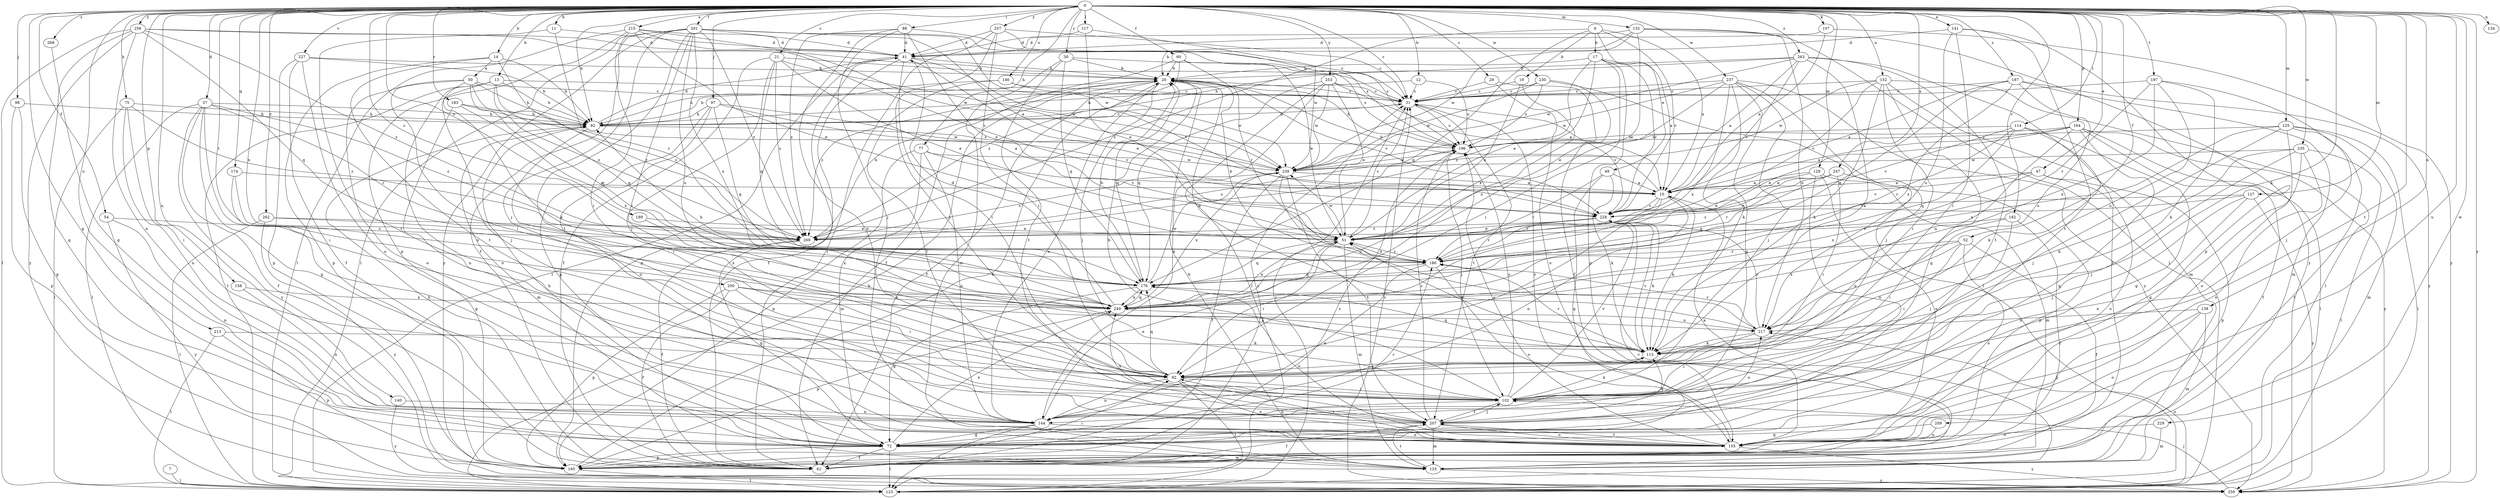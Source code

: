 strict digraph  {
0;
6;
7;
10;
11;
12;
13;
14;
17;
19;
20;
21;
29;
30;
31;
37;
41;
47;
49;
50;
51;
52;
54;
60;
61;
72;
75;
77;
82;
88;
92;
97;
98;
102;
107;
113;
114;
117;
123;
125;
127;
129;
132;
133;
134;
138;
140;
141;
144;
146;
152;
155;
158;
164;
165;
174;
176;
182;
183;
186;
187;
189;
196;
197;
200;
201;
207;
209;
213;
215;
217;
227;
228;
229;
230;
235;
237;
239;
247;
249;
253;
256;
257;
259;
262;
263;
268;
269;
0 -> 11  [label=b];
0 -> 12  [label=b];
0 -> 13  [label=b];
0 -> 14  [label=b];
0 -> 21  [label=c];
0 -> 29  [label=c];
0 -> 30  [label=c];
0 -> 31  [label=c];
0 -> 37  [label=d];
0 -> 47  [label=e];
0 -> 52  [label=f];
0 -> 54  [label=f];
0 -> 60  [label=f];
0 -> 72  [label=g];
0 -> 75  [label=h];
0 -> 77  [label=h];
0 -> 82  [label=h];
0 -> 88  [label=i];
0 -> 97  [label=j];
0 -> 98  [label=j];
0 -> 107  [label=k];
0 -> 113  [label=k];
0 -> 114  [label=l];
0 -> 117  [label=l];
0 -> 125  [label=m];
0 -> 127  [label=m];
0 -> 129  [label=m];
0 -> 132  [label=m];
0 -> 134  [label=n];
0 -> 138  [label=n];
0 -> 140  [label=n];
0 -> 141  [label=n];
0 -> 146  [label=o];
0 -> 152  [label=o];
0 -> 158  [label=p];
0 -> 164  [label=p];
0 -> 174  [label=q];
0 -> 182  [label=r];
0 -> 183  [label=r];
0 -> 187  [label=s];
0 -> 189  [label=s];
0 -> 197  [label=t];
0 -> 200  [label=t];
0 -> 201  [label=t];
0 -> 207  [label=t];
0 -> 209  [label=u];
0 -> 213  [label=u];
0 -> 215  [label=u];
0 -> 227  [label=v];
0 -> 229  [label=w];
0 -> 230  [label=w];
0 -> 235  [label=w];
0 -> 237  [label=w];
0 -> 247  [label=x];
0 -> 249  [label=x];
0 -> 253  [label=y];
0 -> 256  [label=y];
0 -> 257  [label=y];
0 -> 259  [label=y];
0 -> 262  [label=z];
0 -> 263  [label=z];
0 -> 268  [label=z];
0 -> 269  [label=z];
6 -> 10  [label=a];
6 -> 17  [label=b];
6 -> 19  [label=b];
6 -> 49  [label=e];
6 -> 176  [label=q];
6 -> 228  [label=v];
6 -> 269  [label=z];
7 -> 123  [label=l];
10 -> 20  [label=b];
10 -> 92  [label=i];
10 -> 113  [label=k];
10 -> 144  [label=n];
10 -> 186  [label=r];
10 -> 228  [label=v];
11 -> 41  [label=d];
11 -> 186  [label=r];
11 -> 207  [label=t];
12 -> 31  [label=c];
12 -> 82  [label=h];
12 -> 196  [label=s];
13 -> 31  [label=c];
13 -> 82  [label=h];
13 -> 102  [label=j];
13 -> 123  [label=l];
13 -> 155  [label=o];
13 -> 176  [label=q];
13 -> 269  [label=z];
14 -> 50  [label=e];
14 -> 82  [label=h];
14 -> 165  [label=p];
14 -> 186  [label=r];
14 -> 207  [label=t];
17 -> 10  [label=a];
17 -> 20  [label=b];
17 -> 51  [label=e];
17 -> 92  [label=i];
17 -> 165  [label=p];
17 -> 228  [label=v];
17 -> 249  [label=x];
19 -> 31  [label=c];
19 -> 51  [label=e];
19 -> 249  [label=x];
20 -> 31  [label=c];
20 -> 61  [label=f];
20 -> 102  [label=j];
20 -> 144  [label=n];
20 -> 176  [label=q];
20 -> 228  [label=v];
20 -> 269  [label=z];
21 -> 20  [label=b];
21 -> 51  [label=e];
21 -> 61  [label=f];
21 -> 102  [label=j];
21 -> 176  [label=q];
21 -> 239  [label=w];
21 -> 269  [label=z];
29 -> 31  [label=c];
29 -> 61  [label=f];
29 -> 155  [label=o];
30 -> 20  [label=b];
30 -> 133  [label=m];
30 -> 176  [label=q];
30 -> 196  [label=s];
30 -> 207  [label=t];
31 -> 82  [label=h];
31 -> 196  [label=s];
31 -> 207  [label=t];
31 -> 228  [label=v];
37 -> 61  [label=f];
37 -> 72  [label=g];
37 -> 82  [label=h];
37 -> 92  [label=i];
37 -> 123  [label=l];
37 -> 186  [label=r];
37 -> 259  [label=y];
37 -> 269  [label=z];
41 -> 20  [label=b];
41 -> 51  [label=e];
41 -> 61  [label=f];
41 -> 92  [label=i];
41 -> 123  [label=l];
41 -> 165  [label=p];
41 -> 228  [label=v];
47 -> 10  [label=a];
47 -> 155  [label=o];
47 -> 165  [label=p];
47 -> 228  [label=v];
47 -> 249  [label=x];
49 -> 10  [label=a];
49 -> 72  [label=g];
49 -> 113  [label=k];
49 -> 186  [label=r];
50 -> 31  [label=c];
50 -> 82  [label=h];
50 -> 92  [label=i];
50 -> 113  [label=k];
50 -> 155  [label=o];
50 -> 176  [label=q];
50 -> 269  [label=z];
51 -> 31  [label=c];
51 -> 92  [label=i];
51 -> 133  [label=m];
51 -> 176  [label=q];
51 -> 186  [label=r];
51 -> 239  [label=w];
52 -> 61  [label=f];
52 -> 92  [label=i];
52 -> 155  [label=o];
52 -> 186  [label=r];
52 -> 217  [label=u];
52 -> 249  [label=x];
54 -> 144  [label=n];
54 -> 259  [label=y];
54 -> 269  [label=z];
60 -> 20  [label=b];
60 -> 51  [label=e];
60 -> 61  [label=f];
60 -> 186  [label=r];
60 -> 269  [label=z];
61 -> 31  [label=c];
61 -> 82  [label=h];
72 -> 61  [label=f];
72 -> 82  [label=h];
72 -> 123  [label=l];
72 -> 133  [label=m];
72 -> 165  [label=p];
72 -> 186  [label=r];
72 -> 249  [label=x];
75 -> 82  [label=h];
75 -> 92  [label=i];
75 -> 123  [label=l];
75 -> 144  [label=n];
75 -> 269  [label=z];
77 -> 133  [label=m];
77 -> 144  [label=n];
77 -> 165  [label=p];
77 -> 228  [label=v];
77 -> 239  [label=w];
82 -> 20  [label=b];
82 -> 31  [label=c];
82 -> 41  [label=d];
82 -> 92  [label=i];
82 -> 133  [label=m];
82 -> 196  [label=s];
88 -> 31  [label=c];
88 -> 41  [label=d];
88 -> 51  [label=e];
88 -> 102  [label=j];
88 -> 144  [label=n];
88 -> 269  [label=z];
92 -> 102  [label=j];
92 -> 123  [label=l];
92 -> 144  [label=n];
92 -> 155  [label=o];
92 -> 176  [label=q];
97 -> 72  [label=g];
97 -> 82  [label=h];
97 -> 155  [label=o];
97 -> 176  [label=q];
97 -> 228  [label=v];
97 -> 239  [label=w];
98 -> 72  [label=g];
98 -> 82  [label=h];
98 -> 165  [label=p];
102 -> 20  [label=b];
102 -> 113  [label=k];
102 -> 144  [label=n];
102 -> 196  [label=s];
102 -> 207  [label=t];
102 -> 228  [label=v];
107 -> 10  [label=a];
107 -> 41  [label=d];
107 -> 259  [label=y];
113 -> 51  [label=e];
113 -> 92  [label=i];
113 -> 176  [label=q];
113 -> 186  [label=r];
113 -> 228  [label=v];
114 -> 72  [label=g];
114 -> 113  [label=k];
114 -> 176  [label=q];
114 -> 186  [label=r];
114 -> 196  [label=s];
114 -> 228  [label=v];
117 -> 41  [label=d];
117 -> 51  [label=e];
117 -> 239  [label=w];
123 -> 20  [label=b];
123 -> 31  [label=c];
123 -> 217  [label=u];
123 -> 228  [label=v];
125 -> 61  [label=f];
125 -> 102  [label=j];
125 -> 123  [label=l];
125 -> 133  [label=m];
125 -> 155  [label=o];
125 -> 196  [label=s];
125 -> 249  [label=x];
127 -> 102  [label=j];
127 -> 144  [label=n];
127 -> 228  [label=v];
127 -> 259  [label=y];
127 -> 269  [label=z];
129 -> 10  [label=a];
129 -> 51  [label=e];
129 -> 133  [label=m];
129 -> 144  [label=n];
129 -> 155  [label=o];
132 -> 20  [label=b];
132 -> 41  [label=d];
132 -> 51  [label=e];
132 -> 123  [label=l];
132 -> 217  [label=u];
132 -> 239  [label=w];
132 -> 259  [label=y];
133 -> 20  [label=b];
133 -> 207  [label=t];
133 -> 259  [label=y];
138 -> 72  [label=g];
138 -> 133  [label=m];
138 -> 155  [label=o];
138 -> 217  [label=u];
140 -> 144  [label=n];
140 -> 259  [label=y];
141 -> 41  [label=d];
141 -> 92  [label=i];
141 -> 165  [label=p];
141 -> 207  [label=t];
141 -> 217  [label=u];
144 -> 51  [label=e];
144 -> 72  [label=g];
144 -> 123  [label=l];
144 -> 155  [label=o];
146 -> 31  [label=c];
146 -> 82  [label=h];
146 -> 207  [label=t];
146 -> 239  [label=w];
152 -> 31  [label=c];
152 -> 72  [label=g];
152 -> 92  [label=i];
152 -> 113  [label=k];
152 -> 123  [label=l];
152 -> 133  [label=m];
152 -> 228  [label=v];
152 -> 239  [label=w];
155 -> 10  [label=a];
155 -> 31  [label=c];
155 -> 92  [label=i];
155 -> 196  [label=s];
155 -> 207  [label=t];
155 -> 259  [label=y];
158 -> 144  [label=n];
158 -> 249  [label=x];
164 -> 10  [label=a];
164 -> 51  [label=e];
164 -> 61  [label=f];
164 -> 72  [label=g];
164 -> 123  [label=l];
164 -> 196  [label=s];
164 -> 217  [label=u];
164 -> 259  [label=y];
165 -> 20  [label=b];
165 -> 92  [label=i];
165 -> 123  [label=l];
165 -> 196  [label=s];
174 -> 10  [label=a];
174 -> 72  [label=g];
174 -> 249  [label=x];
176 -> 20  [label=b];
176 -> 72  [label=g];
176 -> 155  [label=o];
176 -> 239  [label=w];
176 -> 249  [label=x];
182 -> 51  [label=e];
182 -> 61  [label=f];
182 -> 92  [label=i];
182 -> 102  [label=j];
183 -> 10  [label=a];
183 -> 82  [label=h];
183 -> 144  [label=n];
183 -> 249  [label=x];
186 -> 20  [label=b];
186 -> 51  [label=e];
186 -> 144  [label=n];
186 -> 155  [label=o];
186 -> 176  [label=q];
187 -> 10  [label=a];
187 -> 31  [label=c];
187 -> 133  [label=m];
187 -> 176  [label=q];
187 -> 217  [label=u];
187 -> 249  [label=x];
187 -> 259  [label=y];
189 -> 51  [label=e];
189 -> 249  [label=x];
196 -> 20  [label=b];
196 -> 102  [label=j];
196 -> 239  [label=w];
197 -> 31  [label=c];
197 -> 102  [label=j];
197 -> 113  [label=k];
197 -> 186  [label=r];
197 -> 217  [label=u];
197 -> 249  [label=x];
200 -> 61  [label=f];
200 -> 92  [label=i];
200 -> 113  [label=k];
200 -> 165  [label=p];
200 -> 249  [label=x];
201 -> 10  [label=a];
201 -> 41  [label=d];
201 -> 61  [label=f];
201 -> 92  [label=i];
201 -> 102  [label=j];
201 -> 123  [label=l];
201 -> 196  [label=s];
201 -> 207  [label=t];
201 -> 217  [label=u];
201 -> 239  [label=w];
201 -> 249  [label=x];
201 -> 259  [label=y];
201 -> 269  [label=z];
207 -> 61  [label=f];
207 -> 102  [label=j];
207 -> 113  [label=k];
207 -> 133  [label=m];
207 -> 155  [label=o];
207 -> 196  [label=s];
207 -> 217  [label=u];
207 -> 249  [label=x];
209 -> 72  [label=g];
209 -> 155  [label=o];
213 -> 113  [label=k];
213 -> 123  [label=l];
213 -> 165  [label=p];
215 -> 41  [label=d];
215 -> 51  [label=e];
215 -> 92  [label=i];
215 -> 123  [label=l];
215 -> 165  [label=p];
215 -> 228  [label=v];
215 -> 239  [label=w];
217 -> 20  [label=b];
217 -> 102  [label=j];
217 -> 113  [label=k];
217 -> 186  [label=r];
217 -> 228  [label=v];
227 -> 20  [label=b];
227 -> 61  [label=f];
227 -> 82  [label=h];
227 -> 155  [label=o];
227 -> 165  [label=p];
228 -> 51  [label=e];
228 -> 113  [label=k];
228 -> 186  [label=r];
228 -> 269  [label=z];
229 -> 133  [label=m];
229 -> 155  [label=o];
230 -> 31  [label=c];
230 -> 51  [label=e];
230 -> 102  [label=j];
230 -> 196  [label=s];
230 -> 239  [label=w];
235 -> 72  [label=g];
235 -> 102  [label=j];
235 -> 113  [label=k];
235 -> 123  [label=l];
235 -> 155  [label=o];
235 -> 239  [label=w];
237 -> 31  [label=c];
237 -> 102  [label=j];
237 -> 113  [label=k];
237 -> 123  [label=l];
237 -> 144  [label=n];
237 -> 239  [label=w];
237 -> 249  [label=x];
237 -> 259  [label=y];
237 -> 269  [label=z];
239 -> 10  [label=a];
239 -> 61  [label=f];
239 -> 207  [label=t];
239 -> 217  [label=u];
239 -> 249  [label=x];
239 -> 269  [label=z];
247 -> 10  [label=a];
247 -> 51  [label=e];
247 -> 92  [label=i];
247 -> 165  [label=p];
247 -> 176  [label=q];
247 -> 186  [label=r];
249 -> 41  [label=d];
249 -> 51  [label=e];
249 -> 82  [label=h];
249 -> 165  [label=p];
249 -> 176  [label=q];
249 -> 217  [label=u];
253 -> 10  [label=a];
253 -> 31  [label=c];
253 -> 51  [label=e];
253 -> 123  [label=l];
253 -> 144  [label=n];
253 -> 176  [label=q];
253 -> 239  [label=w];
256 -> 31  [label=c];
256 -> 41  [label=d];
256 -> 72  [label=g];
256 -> 123  [label=l];
256 -> 144  [label=n];
256 -> 176  [label=q];
256 -> 259  [label=y];
256 -> 269  [label=z];
257 -> 31  [label=c];
257 -> 41  [label=d];
257 -> 61  [label=f];
257 -> 92  [label=i];
257 -> 102  [label=j];
257 -> 196  [label=s];
259 -> 31  [label=c];
259 -> 102  [label=j];
262 -> 51  [label=e];
262 -> 123  [label=l];
262 -> 249  [label=x];
262 -> 259  [label=y];
263 -> 10  [label=a];
263 -> 20  [label=b];
263 -> 61  [label=f];
263 -> 82  [label=h];
263 -> 113  [label=k];
263 -> 207  [label=t];
263 -> 228  [label=v];
263 -> 239  [label=w];
268 -> 72  [label=g];
269 -> 20  [label=b];
269 -> 61  [label=f];
269 -> 72  [label=g];
269 -> 196  [label=s];
}
